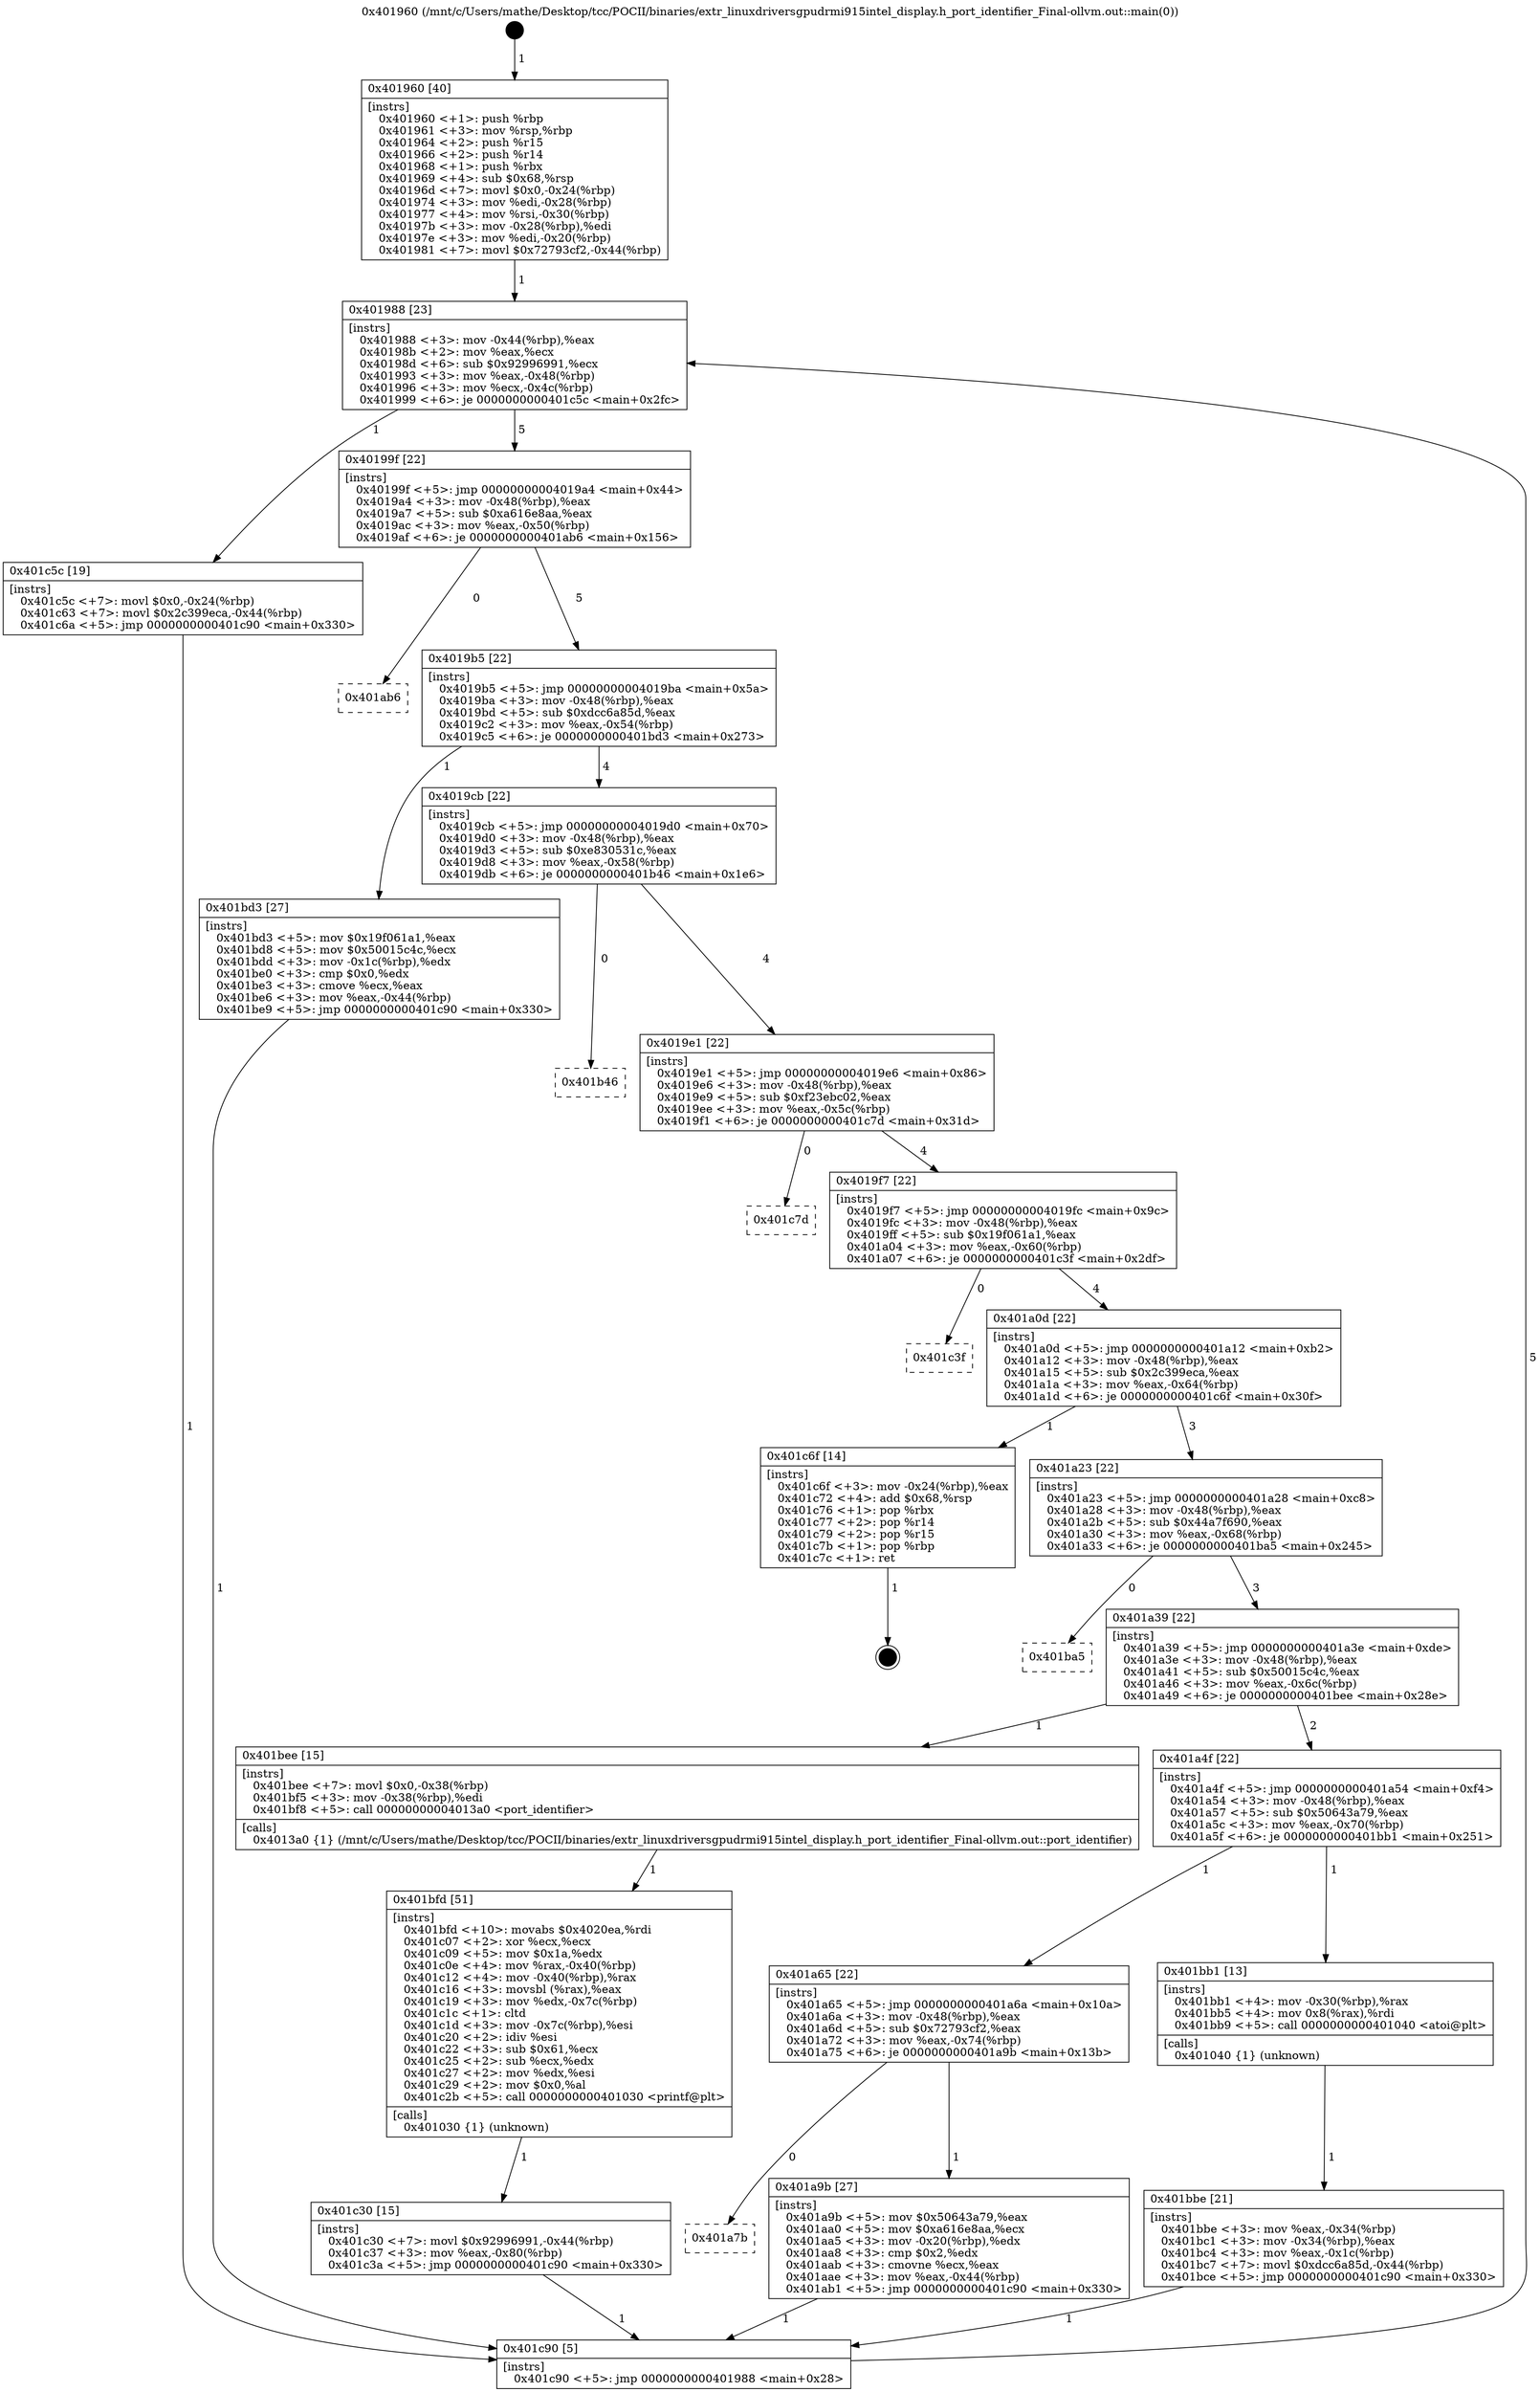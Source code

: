 digraph "0x401960" {
  label = "0x401960 (/mnt/c/Users/mathe/Desktop/tcc/POCII/binaries/extr_linuxdriversgpudrmi915intel_display.h_port_identifier_Final-ollvm.out::main(0))"
  labelloc = "t"
  node[shape=record]

  Entry [label="",width=0.3,height=0.3,shape=circle,fillcolor=black,style=filled]
  "0x401988" [label="{
     0x401988 [23]\l
     | [instrs]\l
     &nbsp;&nbsp;0x401988 \<+3\>: mov -0x44(%rbp),%eax\l
     &nbsp;&nbsp;0x40198b \<+2\>: mov %eax,%ecx\l
     &nbsp;&nbsp;0x40198d \<+6\>: sub $0x92996991,%ecx\l
     &nbsp;&nbsp;0x401993 \<+3\>: mov %eax,-0x48(%rbp)\l
     &nbsp;&nbsp;0x401996 \<+3\>: mov %ecx,-0x4c(%rbp)\l
     &nbsp;&nbsp;0x401999 \<+6\>: je 0000000000401c5c \<main+0x2fc\>\l
  }"]
  "0x401c5c" [label="{
     0x401c5c [19]\l
     | [instrs]\l
     &nbsp;&nbsp;0x401c5c \<+7\>: movl $0x0,-0x24(%rbp)\l
     &nbsp;&nbsp;0x401c63 \<+7\>: movl $0x2c399eca,-0x44(%rbp)\l
     &nbsp;&nbsp;0x401c6a \<+5\>: jmp 0000000000401c90 \<main+0x330\>\l
  }"]
  "0x40199f" [label="{
     0x40199f [22]\l
     | [instrs]\l
     &nbsp;&nbsp;0x40199f \<+5\>: jmp 00000000004019a4 \<main+0x44\>\l
     &nbsp;&nbsp;0x4019a4 \<+3\>: mov -0x48(%rbp),%eax\l
     &nbsp;&nbsp;0x4019a7 \<+5\>: sub $0xa616e8aa,%eax\l
     &nbsp;&nbsp;0x4019ac \<+3\>: mov %eax,-0x50(%rbp)\l
     &nbsp;&nbsp;0x4019af \<+6\>: je 0000000000401ab6 \<main+0x156\>\l
  }"]
  Exit [label="",width=0.3,height=0.3,shape=circle,fillcolor=black,style=filled,peripheries=2]
  "0x401ab6" [label="{
     0x401ab6\l
  }", style=dashed]
  "0x4019b5" [label="{
     0x4019b5 [22]\l
     | [instrs]\l
     &nbsp;&nbsp;0x4019b5 \<+5\>: jmp 00000000004019ba \<main+0x5a\>\l
     &nbsp;&nbsp;0x4019ba \<+3\>: mov -0x48(%rbp),%eax\l
     &nbsp;&nbsp;0x4019bd \<+5\>: sub $0xdcc6a85d,%eax\l
     &nbsp;&nbsp;0x4019c2 \<+3\>: mov %eax,-0x54(%rbp)\l
     &nbsp;&nbsp;0x4019c5 \<+6\>: je 0000000000401bd3 \<main+0x273\>\l
  }"]
  "0x401c30" [label="{
     0x401c30 [15]\l
     | [instrs]\l
     &nbsp;&nbsp;0x401c30 \<+7\>: movl $0x92996991,-0x44(%rbp)\l
     &nbsp;&nbsp;0x401c37 \<+3\>: mov %eax,-0x80(%rbp)\l
     &nbsp;&nbsp;0x401c3a \<+5\>: jmp 0000000000401c90 \<main+0x330\>\l
  }"]
  "0x401bd3" [label="{
     0x401bd3 [27]\l
     | [instrs]\l
     &nbsp;&nbsp;0x401bd3 \<+5\>: mov $0x19f061a1,%eax\l
     &nbsp;&nbsp;0x401bd8 \<+5\>: mov $0x50015c4c,%ecx\l
     &nbsp;&nbsp;0x401bdd \<+3\>: mov -0x1c(%rbp),%edx\l
     &nbsp;&nbsp;0x401be0 \<+3\>: cmp $0x0,%edx\l
     &nbsp;&nbsp;0x401be3 \<+3\>: cmove %ecx,%eax\l
     &nbsp;&nbsp;0x401be6 \<+3\>: mov %eax,-0x44(%rbp)\l
     &nbsp;&nbsp;0x401be9 \<+5\>: jmp 0000000000401c90 \<main+0x330\>\l
  }"]
  "0x4019cb" [label="{
     0x4019cb [22]\l
     | [instrs]\l
     &nbsp;&nbsp;0x4019cb \<+5\>: jmp 00000000004019d0 \<main+0x70\>\l
     &nbsp;&nbsp;0x4019d0 \<+3\>: mov -0x48(%rbp),%eax\l
     &nbsp;&nbsp;0x4019d3 \<+5\>: sub $0xe830531c,%eax\l
     &nbsp;&nbsp;0x4019d8 \<+3\>: mov %eax,-0x58(%rbp)\l
     &nbsp;&nbsp;0x4019db \<+6\>: je 0000000000401b46 \<main+0x1e6\>\l
  }"]
  "0x401bfd" [label="{
     0x401bfd [51]\l
     | [instrs]\l
     &nbsp;&nbsp;0x401bfd \<+10\>: movabs $0x4020ea,%rdi\l
     &nbsp;&nbsp;0x401c07 \<+2\>: xor %ecx,%ecx\l
     &nbsp;&nbsp;0x401c09 \<+5\>: mov $0x1a,%edx\l
     &nbsp;&nbsp;0x401c0e \<+4\>: mov %rax,-0x40(%rbp)\l
     &nbsp;&nbsp;0x401c12 \<+4\>: mov -0x40(%rbp),%rax\l
     &nbsp;&nbsp;0x401c16 \<+3\>: movsbl (%rax),%eax\l
     &nbsp;&nbsp;0x401c19 \<+3\>: mov %edx,-0x7c(%rbp)\l
     &nbsp;&nbsp;0x401c1c \<+1\>: cltd\l
     &nbsp;&nbsp;0x401c1d \<+3\>: mov -0x7c(%rbp),%esi\l
     &nbsp;&nbsp;0x401c20 \<+2\>: idiv %esi\l
     &nbsp;&nbsp;0x401c22 \<+3\>: sub $0x61,%ecx\l
     &nbsp;&nbsp;0x401c25 \<+2\>: sub %ecx,%edx\l
     &nbsp;&nbsp;0x401c27 \<+2\>: mov %edx,%esi\l
     &nbsp;&nbsp;0x401c29 \<+2\>: mov $0x0,%al\l
     &nbsp;&nbsp;0x401c2b \<+5\>: call 0000000000401030 \<printf@plt\>\l
     | [calls]\l
     &nbsp;&nbsp;0x401030 \{1\} (unknown)\l
  }"]
  "0x401b46" [label="{
     0x401b46\l
  }", style=dashed]
  "0x4019e1" [label="{
     0x4019e1 [22]\l
     | [instrs]\l
     &nbsp;&nbsp;0x4019e1 \<+5\>: jmp 00000000004019e6 \<main+0x86\>\l
     &nbsp;&nbsp;0x4019e6 \<+3\>: mov -0x48(%rbp),%eax\l
     &nbsp;&nbsp;0x4019e9 \<+5\>: sub $0xf23ebc02,%eax\l
     &nbsp;&nbsp;0x4019ee \<+3\>: mov %eax,-0x5c(%rbp)\l
     &nbsp;&nbsp;0x4019f1 \<+6\>: je 0000000000401c7d \<main+0x31d\>\l
  }"]
  "0x401bbe" [label="{
     0x401bbe [21]\l
     | [instrs]\l
     &nbsp;&nbsp;0x401bbe \<+3\>: mov %eax,-0x34(%rbp)\l
     &nbsp;&nbsp;0x401bc1 \<+3\>: mov -0x34(%rbp),%eax\l
     &nbsp;&nbsp;0x401bc4 \<+3\>: mov %eax,-0x1c(%rbp)\l
     &nbsp;&nbsp;0x401bc7 \<+7\>: movl $0xdcc6a85d,-0x44(%rbp)\l
     &nbsp;&nbsp;0x401bce \<+5\>: jmp 0000000000401c90 \<main+0x330\>\l
  }"]
  "0x401c7d" [label="{
     0x401c7d\l
  }", style=dashed]
  "0x4019f7" [label="{
     0x4019f7 [22]\l
     | [instrs]\l
     &nbsp;&nbsp;0x4019f7 \<+5\>: jmp 00000000004019fc \<main+0x9c\>\l
     &nbsp;&nbsp;0x4019fc \<+3\>: mov -0x48(%rbp),%eax\l
     &nbsp;&nbsp;0x4019ff \<+5\>: sub $0x19f061a1,%eax\l
     &nbsp;&nbsp;0x401a04 \<+3\>: mov %eax,-0x60(%rbp)\l
     &nbsp;&nbsp;0x401a07 \<+6\>: je 0000000000401c3f \<main+0x2df\>\l
  }"]
  "0x401960" [label="{
     0x401960 [40]\l
     | [instrs]\l
     &nbsp;&nbsp;0x401960 \<+1\>: push %rbp\l
     &nbsp;&nbsp;0x401961 \<+3\>: mov %rsp,%rbp\l
     &nbsp;&nbsp;0x401964 \<+2\>: push %r15\l
     &nbsp;&nbsp;0x401966 \<+2\>: push %r14\l
     &nbsp;&nbsp;0x401968 \<+1\>: push %rbx\l
     &nbsp;&nbsp;0x401969 \<+4\>: sub $0x68,%rsp\l
     &nbsp;&nbsp;0x40196d \<+7\>: movl $0x0,-0x24(%rbp)\l
     &nbsp;&nbsp;0x401974 \<+3\>: mov %edi,-0x28(%rbp)\l
     &nbsp;&nbsp;0x401977 \<+4\>: mov %rsi,-0x30(%rbp)\l
     &nbsp;&nbsp;0x40197b \<+3\>: mov -0x28(%rbp),%edi\l
     &nbsp;&nbsp;0x40197e \<+3\>: mov %edi,-0x20(%rbp)\l
     &nbsp;&nbsp;0x401981 \<+7\>: movl $0x72793cf2,-0x44(%rbp)\l
  }"]
  "0x401c3f" [label="{
     0x401c3f\l
  }", style=dashed]
  "0x401a0d" [label="{
     0x401a0d [22]\l
     | [instrs]\l
     &nbsp;&nbsp;0x401a0d \<+5\>: jmp 0000000000401a12 \<main+0xb2\>\l
     &nbsp;&nbsp;0x401a12 \<+3\>: mov -0x48(%rbp),%eax\l
     &nbsp;&nbsp;0x401a15 \<+5\>: sub $0x2c399eca,%eax\l
     &nbsp;&nbsp;0x401a1a \<+3\>: mov %eax,-0x64(%rbp)\l
     &nbsp;&nbsp;0x401a1d \<+6\>: je 0000000000401c6f \<main+0x30f\>\l
  }"]
  "0x401c90" [label="{
     0x401c90 [5]\l
     | [instrs]\l
     &nbsp;&nbsp;0x401c90 \<+5\>: jmp 0000000000401988 \<main+0x28\>\l
  }"]
  "0x401c6f" [label="{
     0x401c6f [14]\l
     | [instrs]\l
     &nbsp;&nbsp;0x401c6f \<+3\>: mov -0x24(%rbp),%eax\l
     &nbsp;&nbsp;0x401c72 \<+4\>: add $0x68,%rsp\l
     &nbsp;&nbsp;0x401c76 \<+1\>: pop %rbx\l
     &nbsp;&nbsp;0x401c77 \<+2\>: pop %r14\l
     &nbsp;&nbsp;0x401c79 \<+2\>: pop %r15\l
     &nbsp;&nbsp;0x401c7b \<+1\>: pop %rbp\l
     &nbsp;&nbsp;0x401c7c \<+1\>: ret\l
  }"]
  "0x401a23" [label="{
     0x401a23 [22]\l
     | [instrs]\l
     &nbsp;&nbsp;0x401a23 \<+5\>: jmp 0000000000401a28 \<main+0xc8\>\l
     &nbsp;&nbsp;0x401a28 \<+3\>: mov -0x48(%rbp),%eax\l
     &nbsp;&nbsp;0x401a2b \<+5\>: sub $0x44a7f690,%eax\l
     &nbsp;&nbsp;0x401a30 \<+3\>: mov %eax,-0x68(%rbp)\l
     &nbsp;&nbsp;0x401a33 \<+6\>: je 0000000000401ba5 \<main+0x245\>\l
  }"]
  "0x401a7b" [label="{
     0x401a7b\l
  }", style=dashed]
  "0x401ba5" [label="{
     0x401ba5\l
  }", style=dashed]
  "0x401a39" [label="{
     0x401a39 [22]\l
     | [instrs]\l
     &nbsp;&nbsp;0x401a39 \<+5\>: jmp 0000000000401a3e \<main+0xde\>\l
     &nbsp;&nbsp;0x401a3e \<+3\>: mov -0x48(%rbp),%eax\l
     &nbsp;&nbsp;0x401a41 \<+5\>: sub $0x50015c4c,%eax\l
     &nbsp;&nbsp;0x401a46 \<+3\>: mov %eax,-0x6c(%rbp)\l
     &nbsp;&nbsp;0x401a49 \<+6\>: je 0000000000401bee \<main+0x28e\>\l
  }"]
  "0x401a9b" [label="{
     0x401a9b [27]\l
     | [instrs]\l
     &nbsp;&nbsp;0x401a9b \<+5\>: mov $0x50643a79,%eax\l
     &nbsp;&nbsp;0x401aa0 \<+5\>: mov $0xa616e8aa,%ecx\l
     &nbsp;&nbsp;0x401aa5 \<+3\>: mov -0x20(%rbp),%edx\l
     &nbsp;&nbsp;0x401aa8 \<+3\>: cmp $0x2,%edx\l
     &nbsp;&nbsp;0x401aab \<+3\>: cmovne %ecx,%eax\l
     &nbsp;&nbsp;0x401aae \<+3\>: mov %eax,-0x44(%rbp)\l
     &nbsp;&nbsp;0x401ab1 \<+5\>: jmp 0000000000401c90 \<main+0x330\>\l
  }"]
  "0x401bee" [label="{
     0x401bee [15]\l
     | [instrs]\l
     &nbsp;&nbsp;0x401bee \<+7\>: movl $0x0,-0x38(%rbp)\l
     &nbsp;&nbsp;0x401bf5 \<+3\>: mov -0x38(%rbp),%edi\l
     &nbsp;&nbsp;0x401bf8 \<+5\>: call 00000000004013a0 \<port_identifier\>\l
     | [calls]\l
     &nbsp;&nbsp;0x4013a0 \{1\} (/mnt/c/Users/mathe/Desktop/tcc/POCII/binaries/extr_linuxdriversgpudrmi915intel_display.h_port_identifier_Final-ollvm.out::port_identifier)\l
  }"]
  "0x401a4f" [label="{
     0x401a4f [22]\l
     | [instrs]\l
     &nbsp;&nbsp;0x401a4f \<+5\>: jmp 0000000000401a54 \<main+0xf4\>\l
     &nbsp;&nbsp;0x401a54 \<+3\>: mov -0x48(%rbp),%eax\l
     &nbsp;&nbsp;0x401a57 \<+5\>: sub $0x50643a79,%eax\l
     &nbsp;&nbsp;0x401a5c \<+3\>: mov %eax,-0x70(%rbp)\l
     &nbsp;&nbsp;0x401a5f \<+6\>: je 0000000000401bb1 \<main+0x251\>\l
  }"]
  "0x401a65" [label="{
     0x401a65 [22]\l
     | [instrs]\l
     &nbsp;&nbsp;0x401a65 \<+5\>: jmp 0000000000401a6a \<main+0x10a\>\l
     &nbsp;&nbsp;0x401a6a \<+3\>: mov -0x48(%rbp),%eax\l
     &nbsp;&nbsp;0x401a6d \<+5\>: sub $0x72793cf2,%eax\l
     &nbsp;&nbsp;0x401a72 \<+3\>: mov %eax,-0x74(%rbp)\l
     &nbsp;&nbsp;0x401a75 \<+6\>: je 0000000000401a9b \<main+0x13b\>\l
  }"]
  "0x401bb1" [label="{
     0x401bb1 [13]\l
     | [instrs]\l
     &nbsp;&nbsp;0x401bb1 \<+4\>: mov -0x30(%rbp),%rax\l
     &nbsp;&nbsp;0x401bb5 \<+4\>: mov 0x8(%rax),%rdi\l
     &nbsp;&nbsp;0x401bb9 \<+5\>: call 0000000000401040 \<atoi@plt\>\l
     | [calls]\l
     &nbsp;&nbsp;0x401040 \{1\} (unknown)\l
  }"]
  Entry -> "0x401960" [label=" 1"]
  "0x401988" -> "0x401c5c" [label=" 1"]
  "0x401988" -> "0x40199f" [label=" 5"]
  "0x401c6f" -> Exit [label=" 1"]
  "0x40199f" -> "0x401ab6" [label=" 0"]
  "0x40199f" -> "0x4019b5" [label=" 5"]
  "0x401c5c" -> "0x401c90" [label=" 1"]
  "0x4019b5" -> "0x401bd3" [label=" 1"]
  "0x4019b5" -> "0x4019cb" [label=" 4"]
  "0x401c30" -> "0x401c90" [label=" 1"]
  "0x4019cb" -> "0x401b46" [label=" 0"]
  "0x4019cb" -> "0x4019e1" [label=" 4"]
  "0x401bfd" -> "0x401c30" [label=" 1"]
  "0x4019e1" -> "0x401c7d" [label=" 0"]
  "0x4019e1" -> "0x4019f7" [label=" 4"]
  "0x401bee" -> "0x401bfd" [label=" 1"]
  "0x4019f7" -> "0x401c3f" [label=" 0"]
  "0x4019f7" -> "0x401a0d" [label=" 4"]
  "0x401bd3" -> "0x401c90" [label=" 1"]
  "0x401a0d" -> "0x401c6f" [label=" 1"]
  "0x401a0d" -> "0x401a23" [label=" 3"]
  "0x401bbe" -> "0x401c90" [label=" 1"]
  "0x401a23" -> "0x401ba5" [label=" 0"]
  "0x401a23" -> "0x401a39" [label=" 3"]
  "0x401bb1" -> "0x401bbe" [label=" 1"]
  "0x401a39" -> "0x401bee" [label=" 1"]
  "0x401a39" -> "0x401a4f" [label=" 2"]
  "0x401c90" -> "0x401988" [label=" 5"]
  "0x401a4f" -> "0x401bb1" [label=" 1"]
  "0x401a4f" -> "0x401a65" [label=" 1"]
  "0x401960" -> "0x401988" [label=" 1"]
  "0x401a65" -> "0x401a9b" [label=" 1"]
  "0x401a65" -> "0x401a7b" [label=" 0"]
  "0x401a9b" -> "0x401c90" [label=" 1"]
}
